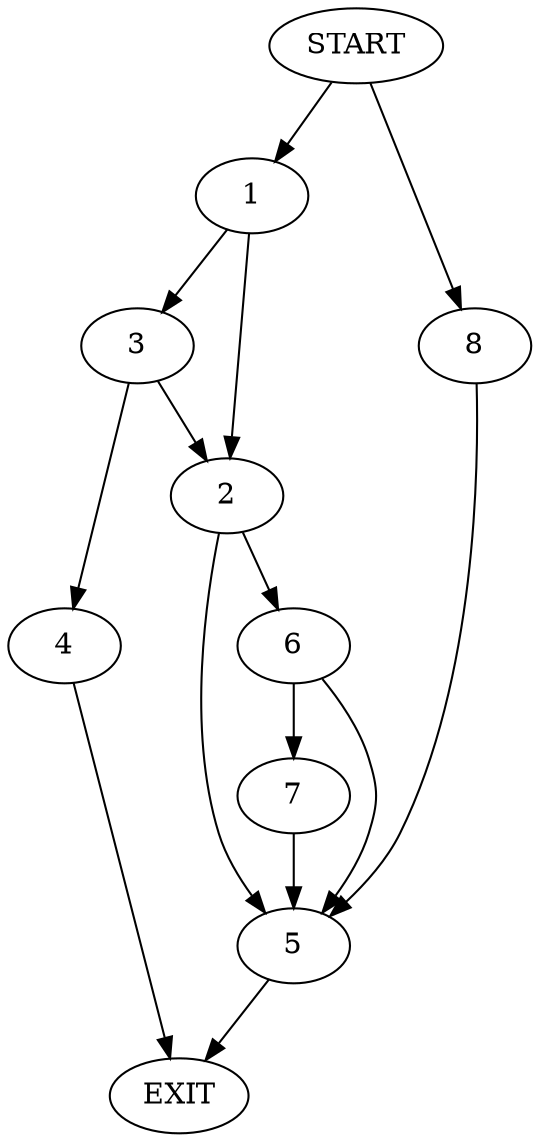 digraph {
0 [label="START"]
9 [label="EXIT"]
0 -> 1
1 -> 2
1 -> 3
3 -> 2
3 -> 4
2 -> 5
2 -> 6
4 -> 9
6 -> 5
6 -> 7
5 -> 9
7 -> 5
0 -> 8
8 -> 5
}
